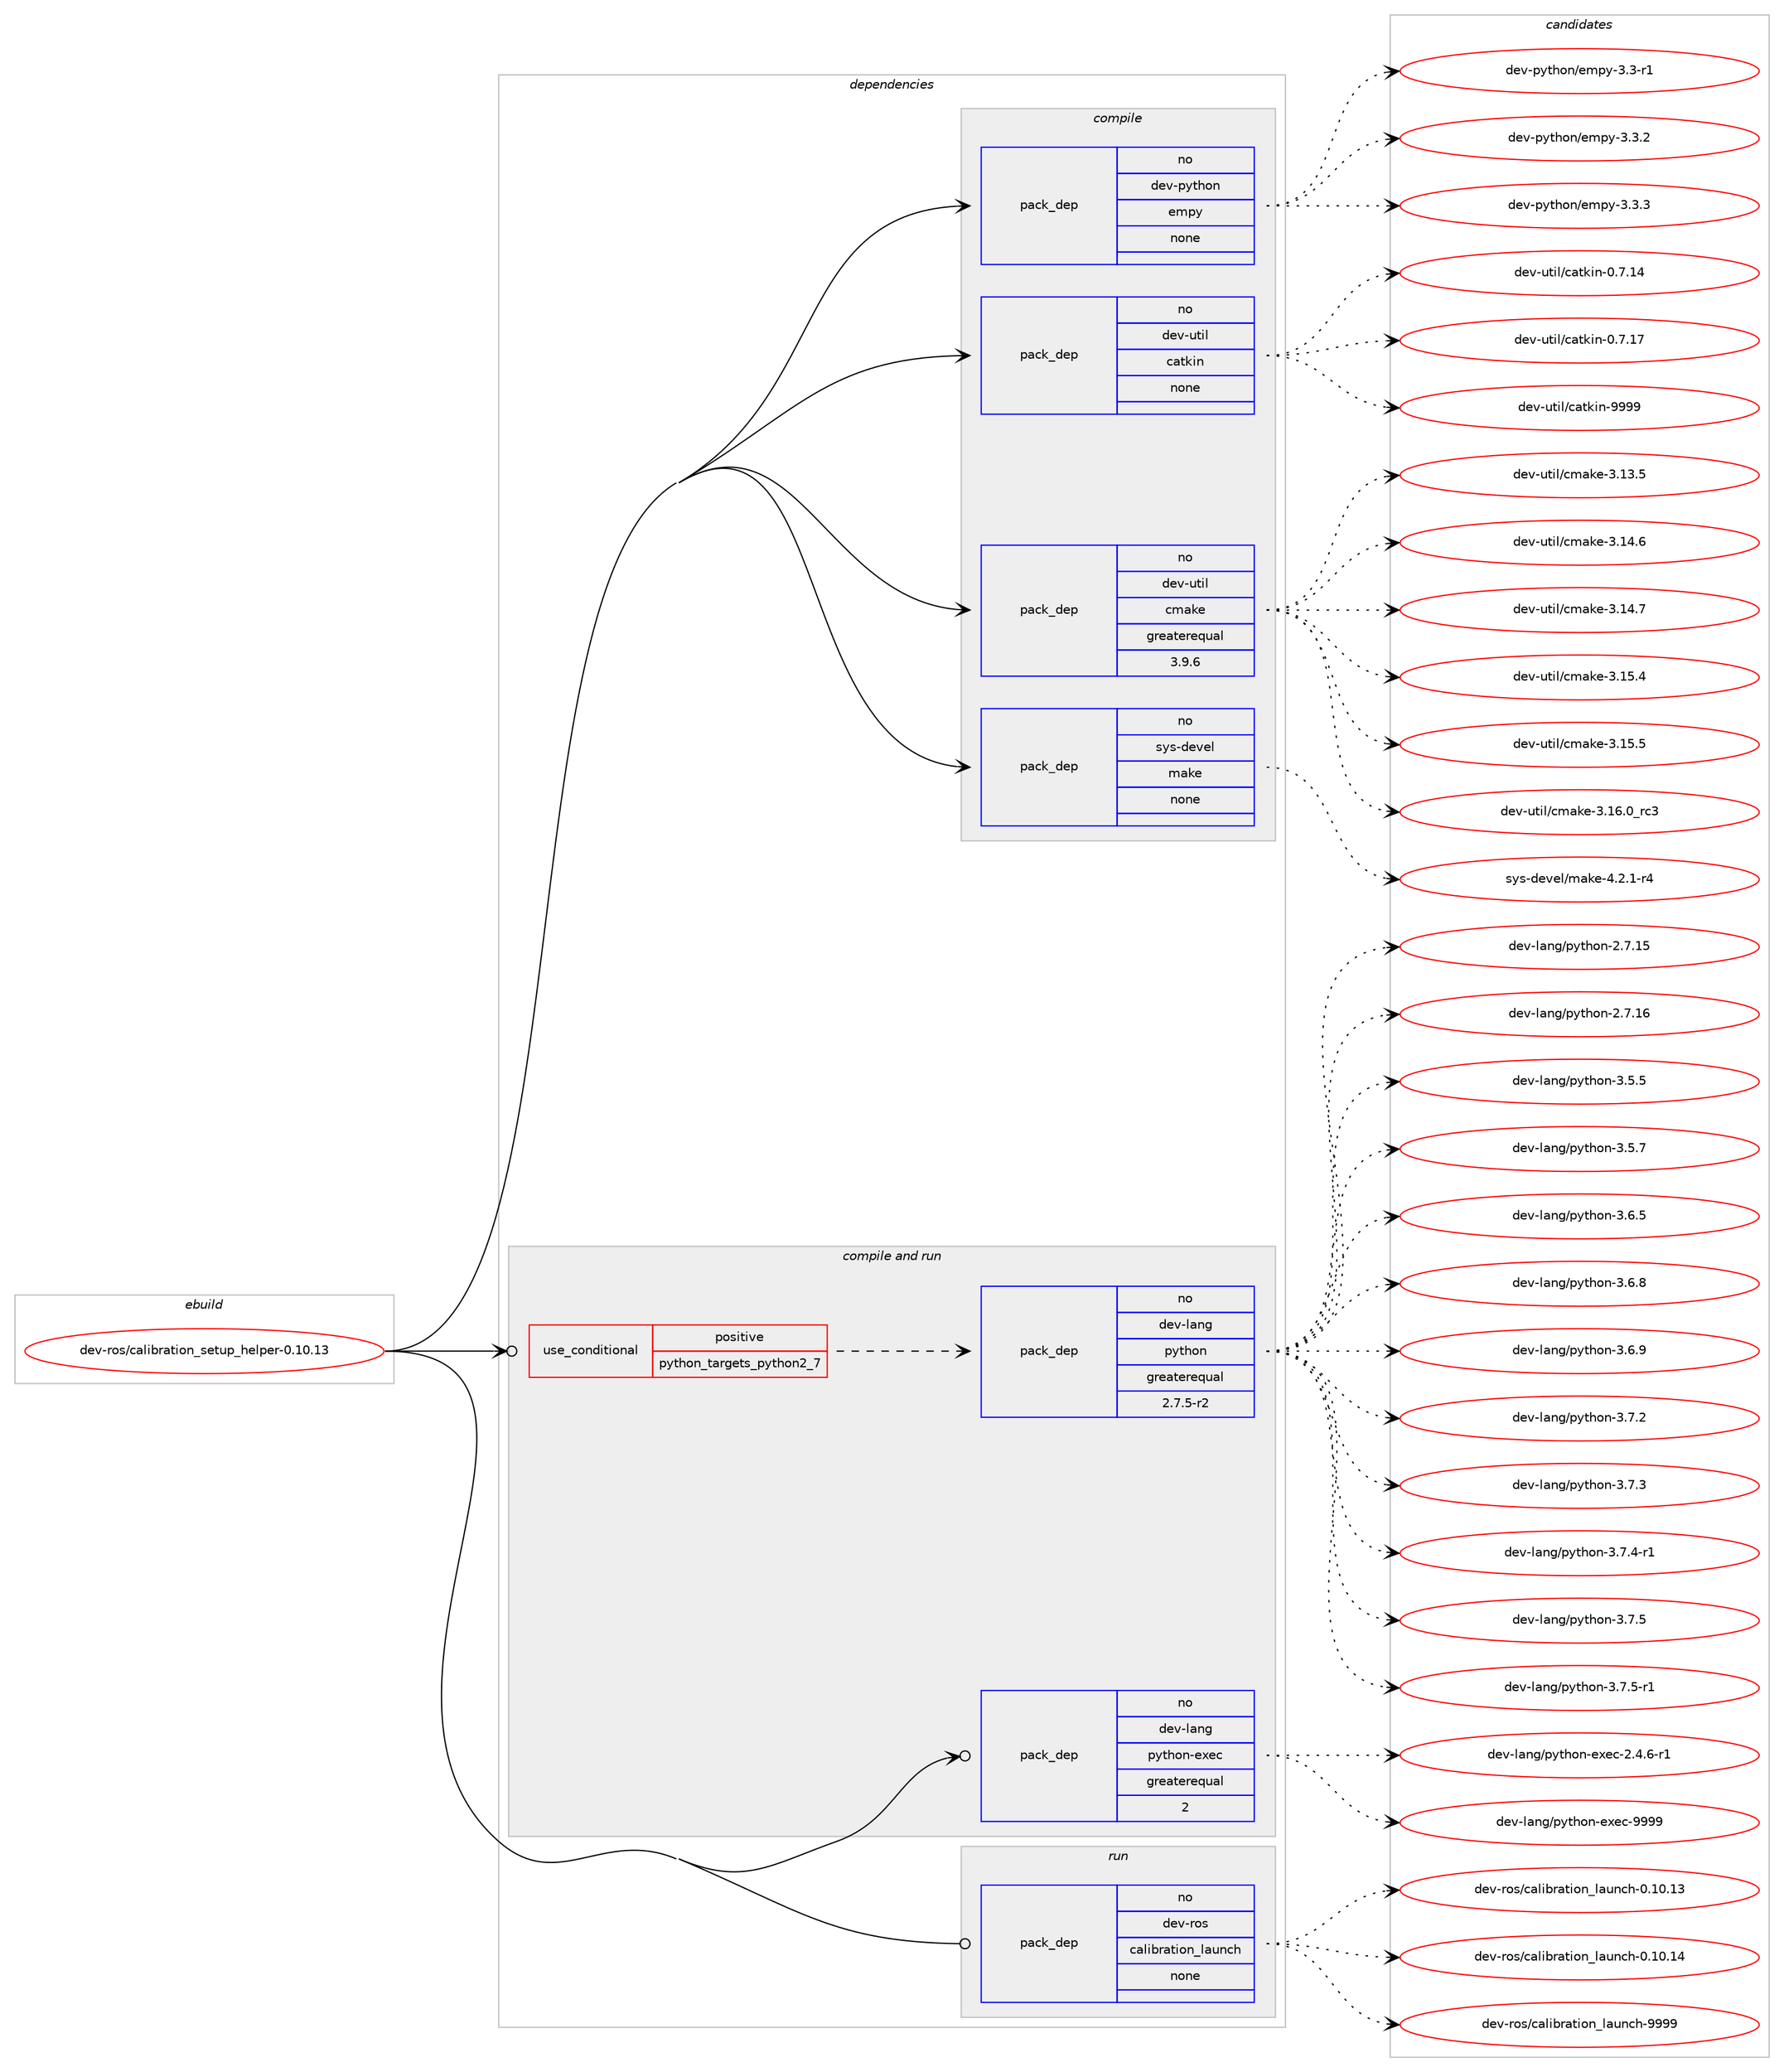 digraph prolog {

# *************
# Graph options
# *************

newrank=true;
concentrate=true;
compound=true;
graph [rankdir=LR,fontname=Helvetica,fontsize=10,ranksep=1.5];#, ranksep=2.5, nodesep=0.2];
edge  [arrowhead=vee];
node  [fontname=Helvetica,fontsize=10];

# **********
# The ebuild
# **********

subgraph cluster_leftcol {
color=gray;
rank=same;
label=<<i>ebuild</i>>;
id [label="dev-ros/calibration_setup_helper-0.10.13", color=red, width=4, href="../dev-ros/calibration_setup_helper-0.10.13.svg"];
}

# ****************
# The dependencies
# ****************

subgraph cluster_midcol {
color=gray;
label=<<i>dependencies</i>>;
subgraph cluster_compile {
fillcolor="#eeeeee";
style=filled;
label=<<i>compile</i>>;
subgraph pack484372 {
dependency649074 [label=<<TABLE BORDER="0" CELLBORDER="1" CELLSPACING="0" CELLPADDING="4" WIDTH="220"><TR><TD ROWSPAN="6" CELLPADDING="30">pack_dep</TD></TR><TR><TD WIDTH="110">no</TD></TR><TR><TD>dev-python</TD></TR><TR><TD>empy</TD></TR><TR><TD>none</TD></TR><TR><TD></TD></TR></TABLE>>, shape=none, color=blue];
}
id:e -> dependency649074:w [weight=20,style="solid",arrowhead="vee"];
subgraph pack484373 {
dependency649075 [label=<<TABLE BORDER="0" CELLBORDER="1" CELLSPACING="0" CELLPADDING="4" WIDTH="220"><TR><TD ROWSPAN="6" CELLPADDING="30">pack_dep</TD></TR><TR><TD WIDTH="110">no</TD></TR><TR><TD>dev-util</TD></TR><TR><TD>catkin</TD></TR><TR><TD>none</TD></TR><TR><TD></TD></TR></TABLE>>, shape=none, color=blue];
}
id:e -> dependency649075:w [weight=20,style="solid",arrowhead="vee"];
subgraph pack484374 {
dependency649076 [label=<<TABLE BORDER="0" CELLBORDER="1" CELLSPACING="0" CELLPADDING="4" WIDTH="220"><TR><TD ROWSPAN="6" CELLPADDING="30">pack_dep</TD></TR><TR><TD WIDTH="110">no</TD></TR><TR><TD>dev-util</TD></TR><TR><TD>cmake</TD></TR><TR><TD>greaterequal</TD></TR><TR><TD>3.9.6</TD></TR></TABLE>>, shape=none, color=blue];
}
id:e -> dependency649076:w [weight=20,style="solid",arrowhead="vee"];
subgraph pack484375 {
dependency649077 [label=<<TABLE BORDER="0" CELLBORDER="1" CELLSPACING="0" CELLPADDING="4" WIDTH="220"><TR><TD ROWSPAN="6" CELLPADDING="30">pack_dep</TD></TR><TR><TD WIDTH="110">no</TD></TR><TR><TD>sys-devel</TD></TR><TR><TD>make</TD></TR><TR><TD>none</TD></TR><TR><TD></TD></TR></TABLE>>, shape=none, color=blue];
}
id:e -> dependency649077:w [weight=20,style="solid",arrowhead="vee"];
}
subgraph cluster_compileandrun {
fillcolor="#eeeeee";
style=filled;
label=<<i>compile and run</i>>;
subgraph cond152806 {
dependency649078 [label=<<TABLE BORDER="0" CELLBORDER="1" CELLSPACING="0" CELLPADDING="4"><TR><TD ROWSPAN="3" CELLPADDING="10">use_conditional</TD></TR><TR><TD>positive</TD></TR><TR><TD>python_targets_python2_7</TD></TR></TABLE>>, shape=none, color=red];
subgraph pack484376 {
dependency649079 [label=<<TABLE BORDER="0" CELLBORDER="1" CELLSPACING="0" CELLPADDING="4" WIDTH="220"><TR><TD ROWSPAN="6" CELLPADDING="30">pack_dep</TD></TR><TR><TD WIDTH="110">no</TD></TR><TR><TD>dev-lang</TD></TR><TR><TD>python</TD></TR><TR><TD>greaterequal</TD></TR><TR><TD>2.7.5-r2</TD></TR></TABLE>>, shape=none, color=blue];
}
dependency649078:e -> dependency649079:w [weight=20,style="dashed",arrowhead="vee"];
}
id:e -> dependency649078:w [weight=20,style="solid",arrowhead="odotvee"];
subgraph pack484377 {
dependency649080 [label=<<TABLE BORDER="0" CELLBORDER="1" CELLSPACING="0" CELLPADDING="4" WIDTH="220"><TR><TD ROWSPAN="6" CELLPADDING="30">pack_dep</TD></TR><TR><TD WIDTH="110">no</TD></TR><TR><TD>dev-lang</TD></TR><TR><TD>python-exec</TD></TR><TR><TD>greaterequal</TD></TR><TR><TD>2</TD></TR></TABLE>>, shape=none, color=blue];
}
id:e -> dependency649080:w [weight=20,style="solid",arrowhead="odotvee"];
}
subgraph cluster_run {
fillcolor="#eeeeee";
style=filled;
label=<<i>run</i>>;
subgraph pack484378 {
dependency649081 [label=<<TABLE BORDER="0" CELLBORDER="1" CELLSPACING="0" CELLPADDING="4" WIDTH="220"><TR><TD ROWSPAN="6" CELLPADDING="30">pack_dep</TD></TR><TR><TD WIDTH="110">no</TD></TR><TR><TD>dev-ros</TD></TR><TR><TD>calibration_launch</TD></TR><TR><TD>none</TD></TR><TR><TD></TD></TR></TABLE>>, shape=none, color=blue];
}
id:e -> dependency649081:w [weight=20,style="solid",arrowhead="odot"];
}
}

# **************
# The candidates
# **************

subgraph cluster_choices {
rank=same;
color=gray;
label=<<i>candidates</i>>;

subgraph choice484372 {
color=black;
nodesep=1;
choice1001011184511212111610411111047101109112121455146514511449 [label="dev-python/empy-3.3-r1", color=red, width=4,href="../dev-python/empy-3.3-r1.svg"];
choice1001011184511212111610411111047101109112121455146514650 [label="dev-python/empy-3.3.2", color=red, width=4,href="../dev-python/empy-3.3.2.svg"];
choice1001011184511212111610411111047101109112121455146514651 [label="dev-python/empy-3.3.3", color=red, width=4,href="../dev-python/empy-3.3.3.svg"];
dependency649074:e -> choice1001011184511212111610411111047101109112121455146514511449:w [style=dotted,weight="100"];
dependency649074:e -> choice1001011184511212111610411111047101109112121455146514650:w [style=dotted,weight="100"];
dependency649074:e -> choice1001011184511212111610411111047101109112121455146514651:w [style=dotted,weight="100"];
}
subgraph choice484373 {
color=black;
nodesep=1;
choice1001011184511711610510847999711610710511045484655464952 [label="dev-util/catkin-0.7.14", color=red, width=4,href="../dev-util/catkin-0.7.14.svg"];
choice1001011184511711610510847999711610710511045484655464955 [label="dev-util/catkin-0.7.17", color=red, width=4,href="../dev-util/catkin-0.7.17.svg"];
choice100101118451171161051084799971161071051104557575757 [label="dev-util/catkin-9999", color=red, width=4,href="../dev-util/catkin-9999.svg"];
dependency649075:e -> choice1001011184511711610510847999711610710511045484655464952:w [style=dotted,weight="100"];
dependency649075:e -> choice1001011184511711610510847999711610710511045484655464955:w [style=dotted,weight="100"];
dependency649075:e -> choice100101118451171161051084799971161071051104557575757:w [style=dotted,weight="100"];
}
subgraph choice484374 {
color=black;
nodesep=1;
choice1001011184511711610510847991099710710145514649514653 [label="dev-util/cmake-3.13.5", color=red, width=4,href="../dev-util/cmake-3.13.5.svg"];
choice1001011184511711610510847991099710710145514649524654 [label="dev-util/cmake-3.14.6", color=red, width=4,href="../dev-util/cmake-3.14.6.svg"];
choice1001011184511711610510847991099710710145514649524655 [label="dev-util/cmake-3.14.7", color=red, width=4,href="../dev-util/cmake-3.14.7.svg"];
choice1001011184511711610510847991099710710145514649534652 [label="dev-util/cmake-3.15.4", color=red, width=4,href="../dev-util/cmake-3.15.4.svg"];
choice1001011184511711610510847991099710710145514649534653 [label="dev-util/cmake-3.15.5", color=red, width=4,href="../dev-util/cmake-3.15.5.svg"];
choice1001011184511711610510847991099710710145514649544648951149951 [label="dev-util/cmake-3.16.0_rc3", color=red, width=4,href="../dev-util/cmake-3.16.0_rc3.svg"];
dependency649076:e -> choice1001011184511711610510847991099710710145514649514653:w [style=dotted,weight="100"];
dependency649076:e -> choice1001011184511711610510847991099710710145514649524654:w [style=dotted,weight="100"];
dependency649076:e -> choice1001011184511711610510847991099710710145514649524655:w [style=dotted,weight="100"];
dependency649076:e -> choice1001011184511711610510847991099710710145514649534652:w [style=dotted,weight="100"];
dependency649076:e -> choice1001011184511711610510847991099710710145514649534653:w [style=dotted,weight="100"];
dependency649076:e -> choice1001011184511711610510847991099710710145514649544648951149951:w [style=dotted,weight="100"];
}
subgraph choice484375 {
color=black;
nodesep=1;
choice1151211154510010111810110847109971071014552465046494511452 [label="sys-devel/make-4.2.1-r4", color=red, width=4,href="../sys-devel/make-4.2.1-r4.svg"];
dependency649077:e -> choice1151211154510010111810110847109971071014552465046494511452:w [style=dotted,weight="100"];
}
subgraph choice484376 {
color=black;
nodesep=1;
choice10010111845108971101034711212111610411111045504655464953 [label="dev-lang/python-2.7.15", color=red, width=4,href="../dev-lang/python-2.7.15.svg"];
choice10010111845108971101034711212111610411111045504655464954 [label="dev-lang/python-2.7.16", color=red, width=4,href="../dev-lang/python-2.7.16.svg"];
choice100101118451089711010347112121116104111110455146534653 [label="dev-lang/python-3.5.5", color=red, width=4,href="../dev-lang/python-3.5.5.svg"];
choice100101118451089711010347112121116104111110455146534655 [label="dev-lang/python-3.5.7", color=red, width=4,href="../dev-lang/python-3.5.7.svg"];
choice100101118451089711010347112121116104111110455146544653 [label="dev-lang/python-3.6.5", color=red, width=4,href="../dev-lang/python-3.6.5.svg"];
choice100101118451089711010347112121116104111110455146544656 [label="dev-lang/python-3.6.8", color=red, width=4,href="../dev-lang/python-3.6.8.svg"];
choice100101118451089711010347112121116104111110455146544657 [label="dev-lang/python-3.6.9", color=red, width=4,href="../dev-lang/python-3.6.9.svg"];
choice100101118451089711010347112121116104111110455146554650 [label="dev-lang/python-3.7.2", color=red, width=4,href="../dev-lang/python-3.7.2.svg"];
choice100101118451089711010347112121116104111110455146554651 [label="dev-lang/python-3.7.3", color=red, width=4,href="../dev-lang/python-3.7.3.svg"];
choice1001011184510897110103471121211161041111104551465546524511449 [label="dev-lang/python-3.7.4-r1", color=red, width=4,href="../dev-lang/python-3.7.4-r1.svg"];
choice100101118451089711010347112121116104111110455146554653 [label="dev-lang/python-3.7.5", color=red, width=4,href="../dev-lang/python-3.7.5.svg"];
choice1001011184510897110103471121211161041111104551465546534511449 [label="dev-lang/python-3.7.5-r1", color=red, width=4,href="../dev-lang/python-3.7.5-r1.svg"];
dependency649079:e -> choice10010111845108971101034711212111610411111045504655464953:w [style=dotted,weight="100"];
dependency649079:e -> choice10010111845108971101034711212111610411111045504655464954:w [style=dotted,weight="100"];
dependency649079:e -> choice100101118451089711010347112121116104111110455146534653:w [style=dotted,weight="100"];
dependency649079:e -> choice100101118451089711010347112121116104111110455146534655:w [style=dotted,weight="100"];
dependency649079:e -> choice100101118451089711010347112121116104111110455146544653:w [style=dotted,weight="100"];
dependency649079:e -> choice100101118451089711010347112121116104111110455146544656:w [style=dotted,weight="100"];
dependency649079:e -> choice100101118451089711010347112121116104111110455146544657:w [style=dotted,weight="100"];
dependency649079:e -> choice100101118451089711010347112121116104111110455146554650:w [style=dotted,weight="100"];
dependency649079:e -> choice100101118451089711010347112121116104111110455146554651:w [style=dotted,weight="100"];
dependency649079:e -> choice1001011184510897110103471121211161041111104551465546524511449:w [style=dotted,weight="100"];
dependency649079:e -> choice100101118451089711010347112121116104111110455146554653:w [style=dotted,weight="100"];
dependency649079:e -> choice1001011184510897110103471121211161041111104551465546534511449:w [style=dotted,weight="100"];
}
subgraph choice484377 {
color=black;
nodesep=1;
choice10010111845108971101034711212111610411111045101120101994550465246544511449 [label="dev-lang/python-exec-2.4.6-r1", color=red, width=4,href="../dev-lang/python-exec-2.4.6-r1.svg"];
choice10010111845108971101034711212111610411111045101120101994557575757 [label="dev-lang/python-exec-9999", color=red, width=4,href="../dev-lang/python-exec-9999.svg"];
dependency649080:e -> choice10010111845108971101034711212111610411111045101120101994550465246544511449:w [style=dotted,weight="100"];
dependency649080:e -> choice10010111845108971101034711212111610411111045101120101994557575757:w [style=dotted,weight="100"];
}
subgraph choice484378 {
color=black;
nodesep=1;
choice1001011184511411111547999710810598114971161051111109510897117110991044548464948464951 [label="dev-ros/calibration_launch-0.10.13", color=red, width=4,href="../dev-ros/calibration_launch-0.10.13.svg"];
choice1001011184511411111547999710810598114971161051111109510897117110991044548464948464952 [label="dev-ros/calibration_launch-0.10.14", color=red, width=4,href="../dev-ros/calibration_launch-0.10.14.svg"];
choice1001011184511411111547999710810598114971161051111109510897117110991044557575757 [label="dev-ros/calibration_launch-9999", color=red, width=4,href="../dev-ros/calibration_launch-9999.svg"];
dependency649081:e -> choice1001011184511411111547999710810598114971161051111109510897117110991044548464948464951:w [style=dotted,weight="100"];
dependency649081:e -> choice1001011184511411111547999710810598114971161051111109510897117110991044548464948464952:w [style=dotted,weight="100"];
dependency649081:e -> choice1001011184511411111547999710810598114971161051111109510897117110991044557575757:w [style=dotted,weight="100"];
}
}

}
